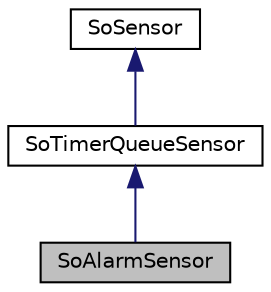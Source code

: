 digraph "SoAlarmSensor"
{
 // LATEX_PDF_SIZE
  edge [fontname="Helvetica",fontsize="10",labelfontname="Helvetica",labelfontsize="10"];
  node [fontname="Helvetica",fontsize="10",shape=record];
  Node1 [label="SoAlarmSensor",height=0.2,width=0.4,color="black", fillcolor="grey75", style="filled", fontcolor="black",tooltip="The SoAlarmSensor class is a sensor which will trigger once at a specified time."];
  Node2 -> Node1 [dir="back",color="midnightblue",fontsize="10",style="solid",fontname="Helvetica"];
  Node2 [label="SoTimerQueueSensor",height=0.2,width=0.4,color="black", fillcolor="white", style="filled",URL="$classSoTimerQueueSensor.html",tooltip="The SoTimerQueueSensor class is the abstract base class for sensors triggering on certain timer event..."];
  Node3 -> Node2 [dir="back",color="midnightblue",fontsize="10",style="solid",fontname="Helvetica"];
  Node3 [label="SoSensor",height=0.2,width=0.4,color="black", fillcolor="white", style="filled",URL="$classSoSensor.html",tooltip="The SoSensor class is the abstract base class for all sensors."];
}
